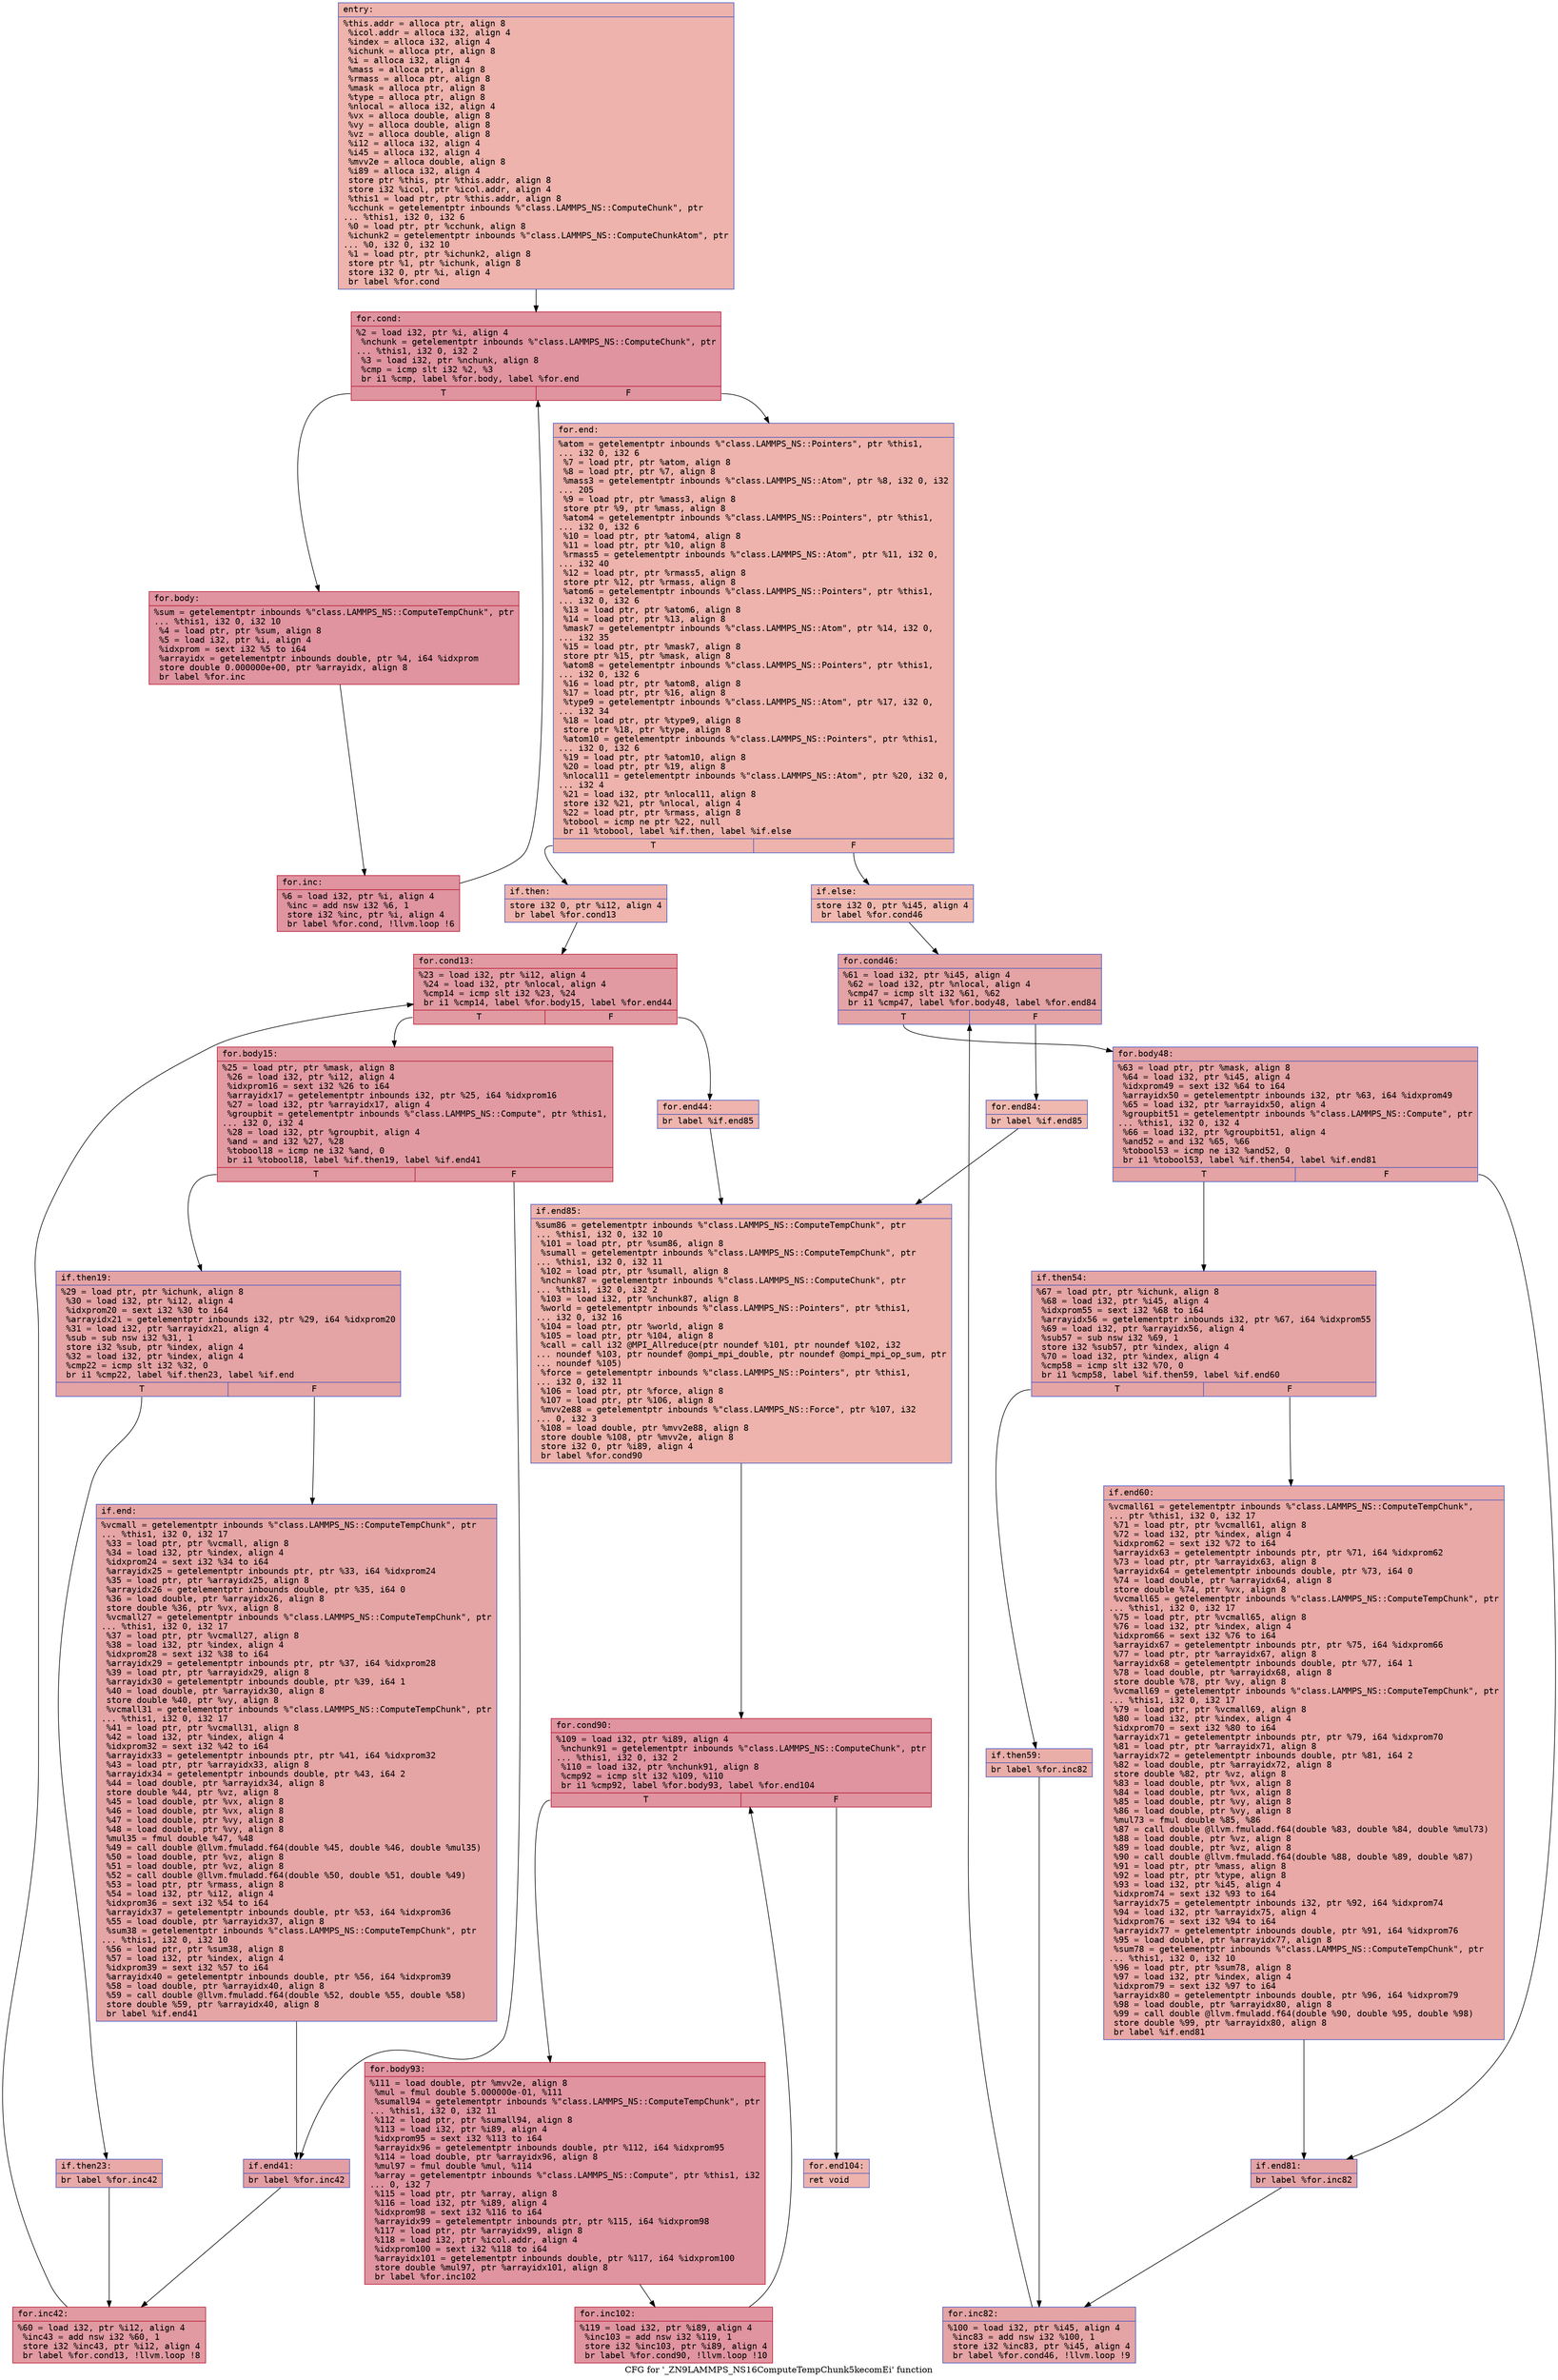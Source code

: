 digraph "CFG for '_ZN9LAMMPS_NS16ComputeTempChunk5kecomEi' function" {
	label="CFG for '_ZN9LAMMPS_NS16ComputeTempChunk5kecomEi' function";

	Node0x555af8c28800 [shape=record,color="#3d50c3ff", style=filled, fillcolor="#d6524470" fontname="Courier",label="{entry:\l|  %this.addr = alloca ptr, align 8\l  %icol.addr = alloca i32, align 4\l  %index = alloca i32, align 4\l  %ichunk = alloca ptr, align 8\l  %i = alloca i32, align 4\l  %mass = alloca ptr, align 8\l  %rmass = alloca ptr, align 8\l  %mask = alloca ptr, align 8\l  %type = alloca ptr, align 8\l  %nlocal = alloca i32, align 4\l  %vx = alloca double, align 8\l  %vy = alloca double, align 8\l  %vz = alloca double, align 8\l  %i12 = alloca i32, align 4\l  %i45 = alloca i32, align 4\l  %mvv2e = alloca double, align 8\l  %i89 = alloca i32, align 4\l  store ptr %this, ptr %this.addr, align 8\l  store i32 %icol, ptr %icol.addr, align 4\l  %this1 = load ptr, ptr %this.addr, align 8\l  %cchunk = getelementptr inbounds %\"class.LAMMPS_NS::ComputeChunk\", ptr\l... %this1, i32 0, i32 6\l  %0 = load ptr, ptr %cchunk, align 8\l  %ichunk2 = getelementptr inbounds %\"class.LAMMPS_NS::ComputeChunkAtom\", ptr\l... %0, i32 0, i32 10\l  %1 = load ptr, ptr %ichunk2, align 8\l  store ptr %1, ptr %ichunk, align 8\l  store i32 0, ptr %i, align 4\l  br label %for.cond\l}"];
	Node0x555af8c28800 -> Node0x555af8c299c0[tooltip="entry -> for.cond\nProbability 100.00%" ];
	Node0x555af8c299c0 [shape=record,color="#b70d28ff", style=filled, fillcolor="#b70d2870" fontname="Courier",label="{for.cond:\l|  %2 = load i32, ptr %i, align 4\l  %nchunk = getelementptr inbounds %\"class.LAMMPS_NS::ComputeChunk\", ptr\l... %this1, i32 0, i32 2\l  %3 = load i32, ptr %nchunk, align 8\l  %cmp = icmp slt i32 %2, %3\l  br i1 %cmp, label %for.body, label %for.end\l|{<s0>T|<s1>F}}"];
	Node0x555af8c299c0:s0 -> Node0x555af8c28f10[tooltip="for.cond -> for.body\nProbability 96.88%" ];
	Node0x555af8c299c0:s1 -> Node0x555af8c29f60[tooltip="for.cond -> for.end\nProbability 3.12%" ];
	Node0x555af8c28f10 [shape=record,color="#b70d28ff", style=filled, fillcolor="#b70d2870" fontname="Courier",label="{for.body:\l|  %sum = getelementptr inbounds %\"class.LAMMPS_NS::ComputeTempChunk\", ptr\l... %this1, i32 0, i32 10\l  %4 = load ptr, ptr %sum, align 8\l  %5 = load i32, ptr %i, align 4\l  %idxprom = sext i32 %5 to i64\l  %arrayidx = getelementptr inbounds double, ptr %4, i64 %idxprom\l  store double 0.000000e+00, ptr %arrayidx, align 8\l  br label %for.inc\l}"];
	Node0x555af8c28f10 -> Node0x555af8c2a440[tooltip="for.body -> for.inc\nProbability 100.00%" ];
	Node0x555af8c2a440 [shape=record,color="#b70d28ff", style=filled, fillcolor="#b70d2870" fontname="Courier",label="{for.inc:\l|  %6 = load i32, ptr %i, align 4\l  %inc = add nsw i32 %6, 1\l  store i32 %inc, ptr %i, align 4\l  br label %for.cond, !llvm.loop !6\l}"];
	Node0x555af8c2a440 -> Node0x555af8c299c0[tooltip="for.inc -> for.cond\nProbability 100.00%" ];
	Node0x555af8c29f60 [shape=record,color="#3d50c3ff", style=filled, fillcolor="#d6524470" fontname="Courier",label="{for.end:\l|  %atom = getelementptr inbounds %\"class.LAMMPS_NS::Pointers\", ptr %this1,\l... i32 0, i32 6\l  %7 = load ptr, ptr %atom, align 8\l  %8 = load ptr, ptr %7, align 8\l  %mass3 = getelementptr inbounds %\"class.LAMMPS_NS::Atom\", ptr %8, i32 0, i32\l... 205\l  %9 = load ptr, ptr %mass3, align 8\l  store ptr %9, ptr %mass, align 8\l  %atom4 = getelementptr inbounds %\"class.LAMMPS_NS::Pointers\", ptr %this1,\l... i32 0, i32 6\l  %10 = load ptr, ptr %atom4, align 8\l  %11 = load ptr, ptr %10, align 8\l  %rmass5 = getelementptr inbounds %\"class.LAMMPS_NS::Atom\", ptr %11, i32 0,\l... i32 40\l  %12 = load ptr, ptr %rmass5, align 8\l  store ptr %12, ptr %rmass, align 8\l  %atom6 = getelementptr inbounds %\"class.LAMMPS_NS::Pointers\", ptr %this1,\l... i32 0, i32 6\l  %13 = load ptr, ptr %atom6, align 8\l  %14 = load ptr, ptr %13, align 8\l  %mask7 = getelementptr inbounds %\"class.LAMMPS_NS::Atom\", ptr %14, i32 0,\l... i32 35\l  %15 = load ptr, ptr %mask7, align 8\l  store ptr %15, ptr %mask, align 8\l  %atom8 = getelementptr inbounds %\"class.LAMMPS_NS::Pointers\", ptr %this1,\l... i32 0, i32 6\l  %16 = load ptr, ptr %atom8, align 8\l  %17 = load ptr, ptr %16, align 8\l  %type9 = getelementptr inbounds %\"class.LAMMPS_NS::Atom\", ptr %17, i32 0,\l... i32 34\l  %18 = load ptr, ptr %type9, align 8\l  store ptr %18, ptr %type, align 8\l  %atom10 = getelementptr inbounds %\"class.LAMMPS_NS::Pointers\", ptr %this1,\l... i32 0, i32 6\l  %19 = load ptr, ptr %atom10, align 8\l  %20 = load ptr, ptr %19, align 8\l  %nlocal11 = getelementptr inbounds %\"class.LAMMPS_NS::Atom\", ptr %20, i32 0,\l... i32 4\l  %21 = load i32, ptr %nlocal11, align 8\l  store i32 %21, ptr %nlocal, align 4\l  %22 = load ptr, ptr %rmass, align 8\l  %tobool = icmp ne ptr %22, null\l  br i1 %tobool, label %if.then, label %if.else\l|{<s0>T|<s1>F}}"];
	Node0x555af8c29f60:s0 -> Node0x555af8c32540[tooltip="for.end -> if.then\nProbability 62.50%" ];
	Node0x555af8c29f60:s1 -> Node0x555af8c325b0[tooltip="for.end -> if.else\nProbability 37.50%" ];
	Node0x555af8c32540 [shape=record,color="#3d50c3ff", style=filled, fillcolor="#d8564670" fontname="Courier",label="{if.then:\l|  store i32 0, ptr %i12, align 4\l  br label %for.cond13\l}"];
	Node0x555af8c32540 -> Node0x555af8c32770[tooltip="if.then -> for.cond13\nProbability 100.00%" ];
	Node0x555af8c32770 [shape=record,color="#b70d28ff", style=filled, fillcolor="#bb1b2c70" fontname="Courier",label="{for.cond13:\l|  %23 = load i32, ptr %i12, align 4\l  %24 = load i32, ptr %nlocal, align 4\l  %cmp14 = icmp slt i32 %23, %24\l  br i1 %cmp14, label %for.body15, label %for.end44\l|{<s0>T|<s1>F}}"];
	Node0x555af8c32770:s0 -> Node0x555af8c32a10[tooltip="for.cond13 -> for.body15\nProbability 96.88%" ];
	Node0x555af8c32770:s1 -> Node0x555af8c29c10[tooltip="for.cond13 -> for.end44\nProbability 3.12%" ];
	Node0x555af8c32a10 [shape=record,color="#b70d28ff", style=filled, fillcolor="#bb1b2c70" fontname="Courier",label="{for.body15:\l|  %25 = load ptr, ptr %mask, align 8\l  %26 = load i32, ptr %i12, align 4\l  %idxprom16 = sext i32 %26 to i64\l  %arrayidx17 = getelementptr inbounds i32, ptr %25, i64 %idxprom16\l  %27 = load i32, ptr %arrayidx17, align 4\l  %groupbit = getelementptr inbounds %\"class.LAMMPS_NS::Compute\", ptr %this1,\l... i32 0, i32 4\l  %28 = load i32, ptr %groupbit, align 4\l  %and = and i32 %27, %28\l  %tobool18 = icmp ne i32 %and, 0\l  br i1 %tobool18, label %if.then19, label %if.end41\l|{<s0>T|<s1>F}}"];
	Node0x555af8c32a10:s0 -> Node0x555af8c33490[tooltip="for.body15 -> if.then19\nProbability 62.50%" ];
	Node0x555af8c32a10:s1 -> Node0x555af8c33510[tooltip="for.body15 -> if.end41\nProbability 37.50%" ];
	Node0x555af8c33490 [shape=record,color="#3d50c3ff", style=filled, fillcolor="#c32e3170" fontname="Courier",label="{if.then19:\l|  %29 = load ptr, ptr %ichunk, align 8\l  %30 = load i32, ptr %i12, align 4\l  %idxprom20 = sext i32 %30 to i64\l  %arrayidx21 = getelementptr inbounds i32, ptr %29, i64 %idxprom20\l  %31 = load i32, ptr %arrayidx21, align 4\l  %sub = sub nsw i32 %31, 1\l  store i32 %sub, ptr %index, align 4\l  %32 = load i32, ptr %index, align 4\l  %cmp22 = icmp slt i32 %32, 0\l  br i1 %cmp22, label %if.then23, label %if.end\l|{<s0>T|<s1>F}}"];
	Node0x555af8c33490:s0 -> Node0x555af8c33bb0[tooltip="if.then19 -> if.then23\nProbability 37.50%" ];
	Node0x555af8c33490:s1 -> Node0x555af8c33c30[tooltip="if.then19 -> if.end\nProbability 62.50%" ];
	Node0x555af8c33bb0 [shape=record,color="#3d50c3ff", style=filled, fillcolor="#ca3b3770" fontname="Courier",label="{if.then23:\l|  br label %for.inc42\l}"];
	Node0x555af8c33bb0 -> Node0x555af8c33d50[tooltip="if.then23 -> for.inc42\nProbability 100.00%" ];
	Node0x555af8c33c30 [shape=record,color="#3d50c3ff", style=filled, fillcolor="#c5333470" fontname="Courier",label="{if.end:\l|  %vcmall = getelementptr inbounds %\"class.LAMMPS_NS::ComputeTempChunk\", ptr\l... %this1, i32 0, i32 17\l  %33 = load ptr, ptr %vcmall, align 8\l  %34 = load i32, ptr %index, align 4\l  %idxprom24 = sext i32 %34 to i64\l  %arrayidx25 = getelementptr inbounds ptr, ptr %33, i64 %idxprom24\l  %35 = load ptr, ptr %arrayidx25, align 8\l  %arrayidx26 = getelementptr inbounds double, ptr %35, i64 0\l  %36 = load double, ptr %arrayidx26, align 8\l  store double %36, ptr %vx, align 8\l  %vcmall27 = getelementptr inbounds %\"class.LAMMPS_NS::ComputeTempChunk\", ptr\l... %this1, i32 0, i32 17\l  %37 = load ptr, ptr %vcmall27, align 8\l  %38 = load i32, ptr %index, align 4\l  %idxprom28 = sext i32 %38 to i64\l  %arrayidx29 = getelementptr inbounds ptr, ptr %37, i64 %idxprom28\l  %39 = load ptr, ptr %arrayidx29, align 8\l  %arrayidx30 = getelementptr inbounds double, ptr %39, i64 1\l  %40 = load double, ptr %arrayidx30, align 8\l  store double %40, ptr %vy, align 8\l  %vcmall31 = getelementptr inbounds %\"class.LAMMPS_NS::ComputeTempChunk\", ptr\l... %this1, i32 0, i32 17\l  %41 = load ptr, ptr %vcmall31, align 8\l  %42 = load i32, ptr %index, align 4\l  %idxprom32 = sext i32 %42 to i64\l  %arrayidx33 = getelementptr inbounds ptr, ptr %41, i64 %idxprom32\l  %43 = load ptr, ptr %arrayidx33, align 8\l  %arrayidx34 = getelementptr inbounds double, ptr %43, i64 2\l  %44 = load double, ptr %arrayidx34, align 8\l  store double %44, ptr %vz, align 8\l  %45 = load double, ptr %vx, align 8\l  %46 = load double, ptr %vx, align 8\l  %47 = load double, ptr %vy, align 8\l  %48 = load double, ptr %vy, align 8\l  %mul35 = fmul double %47, %48\l  %49 = call double @llvm.fmuladd.f64(double %45, double %46, double %mul35)\l  %50 = load double, ptr %vz, align 8\l  %51 = load double, ptr %vz, align 8\l  %52 = call double @llvm.fmuladd.f64(double %50, double %51, double %49)\l  %53 = load ptr, ptr %rmass, align 8\l  %54 = load i32, ptr %i12, align 4\l  %idxprom36 = sext i32 %54 to i64\l  %arrayidx37 = getelementptr inbounds double, ptr %53, i64 %idxprom36\l  %55 = load double, ptr %arrayidx37, align 8\l  %sum38 = getelementptr inbounds %\"class.LAMMPS_NS::ComputeTempChunk\", ptr\l... %this1, i32 0, i32 10\l  %56 = load ptr, ptr %sum38, align 8\l  %57 = load i32, ptr %index, align 4\l  %idxprom39 = sext i32 %57 to i64\l  %arrayidx40 = getelementptr inbounds double, ptr %56, i64 %idxprom39\l  %58 = load double, ptr %arrayidx40, align 8\l  %59 = call double @llvm.fmuladd.f64(double %52, double %55, double %58)\l  store double %59, ptr %arrayidx40, align 8\l  br label %if.end41\l}"];
	Node0x555af8c33c30 -> Node0x555af8c33510[tooltip="if.end -> if.end41\nProbability 100.00%" ];
	Node0x555af8c33510 [shape=record,color="#3d50c3ff", style=filled, fillcolor="#be242e70" fontname="Courier",label="{if.end41:\l|  br label %for.inc42\l}"];
	Node0x555af8c33510 -> Node0x555af8c33d50[tooltip="if.end41 -> for.inc42\nProbability 100.00%" ];
	Node0x555af8c33d50 [shape=record,color="#b70d28ff", style=filled, fillcolor="#bb1b2c70" fontname="Courier",label="{for.inc42:\l|  %60 = load i32, ptr %i12, align 4\l  %inc43 = add nsw i32 %60, 1\l  store i32 %inc43, ptr %i12, align 4\l  br label %for.cond13, !llvm.loop !8\l}"];
	Node0x555af8c33d50 -> Node0x555af8c32770[tooltip="for.inc42 -> for.cond13\nProbability 100.00%" ];
	Node0x555af8c29c10 [shape=record,color="#3d50c3ff", style=filled, fillcolor="#d8564670" fontname="Courier",label="{for.end44:\l|  br label %if.end85\l}"];
	Node0x555af8c29c10 -> Node0x555af8c36a60[tooltip="for.end44 -> if.end85\nProbability 100.00%" ];
	Node0x555af8c325b0 [shape=record,color="#3d50c3ff", style=filled, fillcolor="#de614d70" fontname="Courier",label="{if.else:\l|  store i32 0, ptr %i45, align 4\l  br label %for.cond46\l}"];
	Node0x555af8c325b0 -> Node0x555af8c36bc0[tooltip="if.else -> for.cond46\nProbability 100.00%" ];
	Node0x555af8c36bc0 [shape=record,color="#3d50c3ff", style=filled, fillcolor="#c32e3170" fontname="Courier",label="{for.cond46:\l|  %61 = load i32, ptr %i45, align 4\l  %62 = load i32, ptr %nlocal, align 4\l  %cmp47 = icmp slt i32 %61, %62\l  br i1 %cmp47, label %for.body48, label %for.end84\l|{<s0>T|<s1>F}}"];
	Node0x555af8c36bc0:s0 -> Node0x555af8c36e10[tooltip="for.cond46 -> for.body48\nProbability 96.88%" ];
	Node0x555af8c36bc0:s1 -> Node0x555af8c36e90[tooltip="for.cond46 -> for.end84\nProbability 3.12%" ];
	Node0x555af8c36e10 [shape=record,color="#3d50c3ff", style=filled, fillcolor="#c32e3170" fontname="Courier",label="{for.body48:\l|  %63 = load ptr, ptr %mask, align 8\l  %64 = load i32, ptr %i45, align 4\l  %idxprom49 = sext i32 %64 to i64\l  %arrayidx50 = getelementptr inbounds i32, ptr %63, i64 %idxprom49\l  %65 = load i32, ptr %arrayidx50, align 4\l  %groupbit51 = getelementptr inbounds %\"class.LAMMPS_NS::Compute\", ptr\l... %this1, i32 0, i32 4\l  %66 = load i32, ptr %groupbit51, align 4\l  %and52 = and i32 %65, %66\l  %tobool53 = icmp ne i32 %and52, 0\l  br i1 %tobool53, label %if.then54, label %if.end81\l|{<s0>T|<s1>F}}"];
	Node0x555af8c36e10:s0 -> Node0x555af8c37590[tooltip="for.body48 -> if.then54\nProbability 62.50%" ];
	Node0x555af8c36e10:s1 -> Node0x555af8c37610[tooltip="for.body48 -> if.end81\nProbability 37.50%" ];
	Node0x555af8c37590 [shape=record,color="#3d50c3ff", style=filled, fillcolor="#c5333470" fontname="Courier",label="{if.then54:\l|  %67 = load ptr, ptr %ichunk, align 8\l  %68 = load i32, ptr %i45, align 4\l  %idxprom55 = sext i32 %68 to i64\l  %arrayidx56 = getelementptr inbounds i32, ptr %67, i64 %idxprom55\l  %69 = load i32, ptr %arrayidx56, align 4\l  %sub57 = sub nsw i32 %69, 1\l  store i32 %sub57, ptr %index, align 4\l  %70 = load i32, ptr %index, align 4\l  %cmp58 = icmp slt i32 %70, 0\l  br i1 %cmp58, label %if.then59, label %if.end60\l|{<s0>T|<s1>F}}"];
	Node0x555af8c37590:s0 -> Node0x555af8c32d90[tooltip="if.then54 -> if.then59\nProbability 37.50%" ];
	Node0x555af8c37590:s1 -> Node0x555af8c32e10[tooltip="if.then54 -> if.end60\nProbability 62.50%" ];
	Node0x555af8c32d90 [shape=record,color="#3d50c3ff", style=filled, fillcolor="#d0473d70" fontname="Courier",label="{if.then59:\l|  br label %for.inc82\l}"];
	Node0x555af8c32d90 -> Node0x555af8c32f40[tooltip="if.then59 -> for.inc82\nProbability 100.00%" ];
	Node0x555af8c32e10 [shape=record,color="#3d50c3ff", style=filled, fillcolor="#ca3b3770" fontname="Courier",label="{if.end60:\l|  %vcmall61 = getelementptr inbounds %\"class.LAMMPS_NS::ComputeTempChunk\",\l... ptr %this1, i32 0, i32 17\l  %71 = load ptr, ptr %vcmall61, align 8\l  %72 = load i32, ptr %index, align 4\l  %idxprom62 = sext i32 %72 to i64\l  %arrayidx63 = getelementptr inbounds ptr, ptr %71, i64 %idxprom62\l  %73 = load ptr, ptr %arrayidx63, align 8\l  %arrayidx64 = getelementptr inbounds double, ptr %73, i64 0\l  %74 = load double, ptr %arrayidx64, align 8\l  store double %74, ptr %vx, align 8\l  %vcmall65 = getelementptr inbounds %\"class.LAMMPS_NS::ComputeTempChunk\", ptr\l... %this1, i32 0, i32 17\l  %75 = load ptr, ptr %vcmall65, align 8\l  %76 = load i32, ptr %index, align 4\l  %idxprom66 = sext i32 %76 to i64\l  %arrayidx67 = getelementptr inbounds ptr, ptr %75, i64 %idxprom66\l  %77 = load ptr, ptr %arrayidx67, align 8\l  %arrayidx68 = getelementptr inbounds double, ptr %77, i64 1\l  %78 = load double, ptr %arrayidx68, align 8\l  store double %78, ptr %vy, align 8\l  %vcmall69 = getelementptr inbounds %\"class.LAMMPS_NS::ComputeTempChunk\", ptr\l... %this1, i32 0, i32 17\l  %79 = load ptr, ptr %vcmall69, align 8\l  %80 = load i32, ptr %index, align 4\l  %idxprom70 = sext i32 %80 to i64\l  %arrayidx71 = getelementptr inbounds ptr, ptr %79, i64 %idxprom70\l  %81 = load ptr, ptr %arrayidx71, align 8\l  %arrayidx72 = getelementptr inbounds double, ptr %81, i64 2\l  %82 = load double, ptr %arrayidx72, align 8\l  store double %82, ptr %vz, align 8\l  %83 = load double, ptr %vx, align 8\l  %84 = load double, ptr %vx, align 8\l  %85 = load double, ptr %vy, align 8\l  %86 = load double, ptr %vy, align 8\l  %mul73 = fmul double %85, %86\l  %87 = call double @llvm.fmuladd.f64(double %83, double %84, double %mul73)\l  %88 = load double, ptr %vz, align 8\l  %89 = load double, ptr %vz, align 8\l  %90 = call double @llvm.fmuladd.f64(double %88, double %89, double %87)\l  %91 = load ptr, ptr %mass, align 8\l  %92 = load ptr, ptr %type, align 8\l  %93 = load i32, ptr %i45, align 4\l  %idxprom74 = sext i32 %93 to i64\l  %arrayidx75 = getelementptr inbounds i32, ptr %92, i64 %idxprom74\l  %94 = load i32, ptr %arrayidx75, align 4\l  %idxprom76 = sext i32 %94 to i64\l  %arrayidx77 = getelementptr inbounds double, ptr %91, i64 %idxprom76\l  %95 = load double, ptr %arrayidx77, align 8\l  %sum78 = getelementptr inbounds %\"class.LAMMPS_NS::ComputeTempChunk\", ptr\l... %this1, i32 0, i32 10\l  %96 = load ptr, ptr %sum78, align 8\l  %97 = load i32, ptr %index, align 4\l  %idxprom79 = sext i32 %97 to i64\l  %arrayidx80 = getelementptr inbounds double, ptr %96, i64 %idxprom79\l  %98 = load double, ptr %arrayidx80, align 8\l  %99 = call double @llvm.fmuladd.f64(double %90, double %95, double %98)\l  store double %99, ptr %arrayidx80, align 8\l  br label %if.end81\l}"];
	Node0x555af8c32e10 -> Node0x555af8c37610[tooltip="if.end60 -> if.end81\nProbability 100.00%" ];
	Node0x555af8c37610 [shape=record,color="#3d50c3ff", style=filled, fillcolor="#c32e3170" fontname="Courier",label="{if.end81:\l|  br label %for.inc82\l}"];
	Node0x555af8c37610 -> Node0x555af8c32f40[tooltip="if.end81 -> for.inc82\nProbability 100.00%" ];
	Node0x555af8c32f40 [shape=record,color="#3d50c3ff", style=filled, fillcolor="#c32e3170" fontname="Courier",label="{for.inc82:\l|  %100 = load i32, ptr %i45, align 4\l  %inc83 = add nsw i32 %100, 1\l  store i32 %inc83, ptr %i45, align 4\l  br label %for.cond46, !llvm.loop !9\l}"];
	Node0x555af8c32f40 -> Node0x555af8c36bc0[tooltip="for.inc82 -> for.cond46\nProbability 100.00%" ];
	Node0x555af8c36e90 [shape=record,color="#3d50c3ff", style=filled, fillcolor="#de614d70" fontname="Courier",label="{for.end84:\l|  br label %if.end85\l}"];
	Node0x555af8c36e90 -> Node0x555af8c36a60[tooltip="for.end84 -> if.end85\nProbability 100.00%" ];
	Node0x555af8c36a60 [shape=record,color="#3d50c3ff", style=filled, fillcolor="#d6524470" fontname="Courier",label="{if.end85:\l|  %sum86 = getelementptr inbounds %\"class.LAMMPS_NS::ComputeTempChunk\", ptr\l... %this1, i32 0, i32 10\l  %101 = load ptr, ptr %sum86, align 8\l  %sumall = getelementptr inbounds %\"class.LAMMPS_NS::ComputeTempChunk\", ptr\l... %this1, i32 0, i32 11\l  %102 = load ptr, ptr %sumall, align 8\l  %nchunk87 = getelementptr inbounds %\"class.LAMMPS_NS::ComputeChunk\", ptr\l... %this1, i32 0, i32 2\l  %103 = load i32, ptr %nchunk87, align 8\l  %world = getelementptr inbounds %\"class.LAMMPS_NS::Pointers\", ptr %this1,\l... i32 0, i32 16\l  %104 = load ptr, ptr %world, align 8\l  %105 = load ptr, ptr %104, align 8\l  %call = call i32 @MPI_Allreduce(ptr noundef %101, ptr noundef %102, i32\l... noundef %103, ptr noundef @ompi_mpi_double, ptr noundef @ompi_mpi_op_sum, ptr\l... noundef %105)\l  %force = getelementptr inbounds %\"class.LAMMPS_NS::Pointers\", ptr %this1,\l... i32 0, i32 11\l  %106 = load ptr, ptr %force, align 8\l  %107 = load ptr, ptr %106, align 8\l  %mvv2e88 = getelementptr inbounds %\"class.LAMMPS_NS::Force\", ptr %107, i32\l... 0, i32 3\l  %108 = load double, ptr %mvv2e88, align 8\l  store double %108, ptr %mvv2e, align 8\l  store i32 0, ptr %i89, align 4\l  br label %for.cond90\l}"];
	Node0x555af8c36a60 -> Node0x555af8c3c120[tooltip="if.end85 -> for.cond90\nProbability 100.00%" ];
	Node0x555af8c3c120 [shape=record,color="#b70d28ff", style=filled, fillcolor="#b70d2870" fontname="Courier",label="{for.cond90:\l|  %109 = load i32, ptr %i89, align 4\l  %nchunk91 = getelementptr inbounds %\"class.LAMMPS_NS::ComputeChunk\", ptr\l... %this1, i32 0, i32 2\l  %110 = load i32, ptr %nchunk91, align 8\l  %cmp92 = icmp slt i32 %109, %110\l  br i1 %cmp92, label %for.body93, label %for.end104\l|{<s0>T|<s1>F}}"];
	Node0x555af8c3c120:s0 -> Node0x555af8c3c480[tooltip="for.cond90 -> for.body93\nProbability 96.88%" ];
	Node0x555af8c3c120:s1 -> Node0x555af8c3c500[tooltip="for.cond90 -> for.end104\nProbability 3.12%" ];
	Node0x555af8c3c480 [shape=record,color="#b70d28ff", style=filled, fillcolor="#b70d2870" fontname="Courier",label="{for.body93:\l|  %111 = load double, ptr %mvv2e, align 8\l  %mul = fmul double 5.000000e-01, %111\l  %sumall94 = getelementptr inbounds %\"class.LAMMPS_NS::ComputeTempChunk\", ptr\l... %this1, i32 0, i32 11\l  %112 = load ptr, ptr %sumall94, align 8\l  %113 = load i32, ptr %i89, align 4\l  %idxprom95 = sext i32 %113 to i64\l  %arrayidx96 = getelementptr inbounds double, ptr %112, i64 %idxprom95\l  %114 = load double, ptr %arrayidx96, align 8\l  %mul97 = fmul double %mul, %114\l  %array = getelementptr inbounds %\"class.LAMMPS_NS::Compute\", ptr %this1, i32\l... 0, i32 7\l  %115 = load ptr, ptr %array, align 8\l  %116 = load i32, ptr %i89, align 4\l  %idxprom98 = sext i32 %116 to i64\l  %arrayidx99 = getelementptr inbounds ptr, ptr %115, i64 %idxprom98\l  %117 = load ptr, ptr %arrayidx99, align 8\l  %118 = load i32, ptr %icol.addr, align 4\l  %idxprom100 = sext i32 %118 to i64\l  %arrayidx101 = getelementptr inbounds double, ptr %117, i64 %idxprom100\l  store double %mul97, ptr %arrayidx101, align 8\l  br label %for.inc102\l}"];
	Node0x555af8c3c480 -> Node0x555af8c3d290[tooltip="for.body93 -> for.inc102\nProbability 100.00%" ];
	Node0x555af8c3d290 [shape=record,color="#b70d28ff", style=filled, fillcolor="#b70d2870" fontname="Courier",label="{for.inc102:\l|  %119 = load i32, ptr %i89, align 4\l  %inc103 = add nsw i32 %119, 1\l  store i32 %inc103, ptr %i89, align 4\l  br label %for.cond90, !llvm.loop !10\l}"];
	Node0x555af8c3d290 -> Node0x555af8c3c120[tooltip="for.inc102 -> for.cond90\nProbability 100.00%" ];
	Node0x555af8c3c500 [shape=record,color="#3d50c3ff", style=filled, fillcolor="#d6524470" fontname="Courier",label="{for.end104:\l|  ret void\l}"];
}

